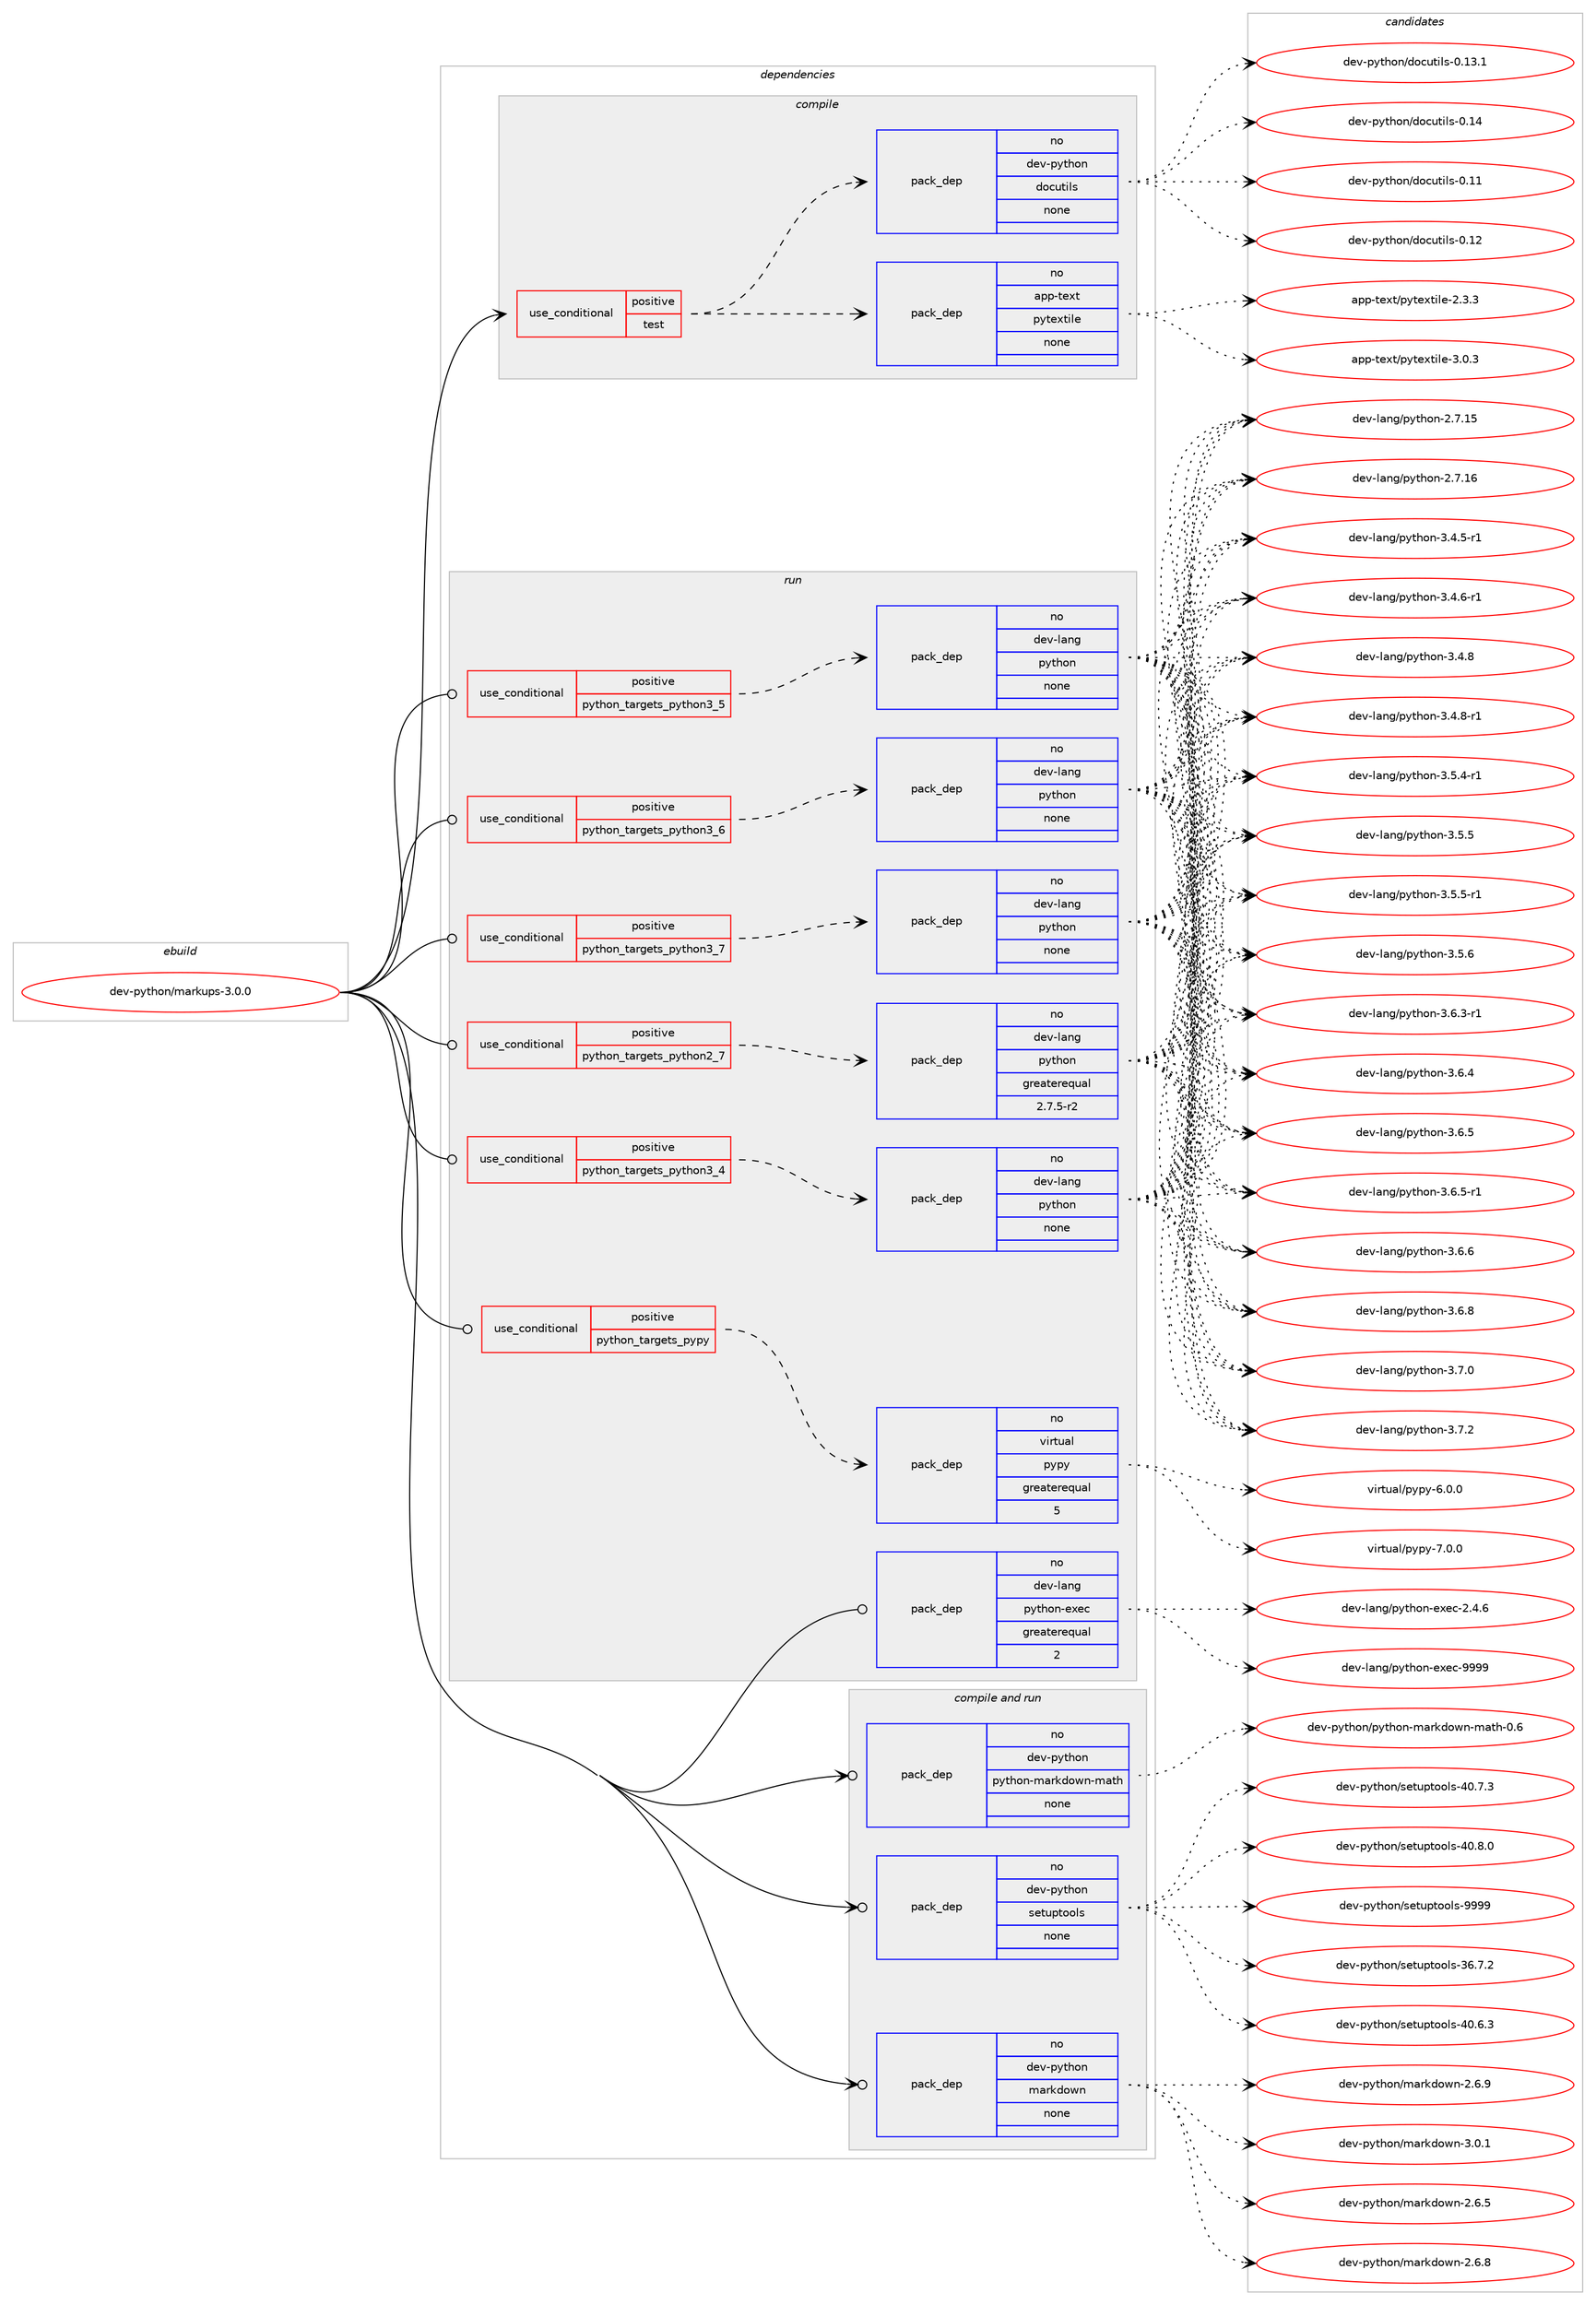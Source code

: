 digraph prolog {

# *************
# Graph options
# *************

newrank=true;
concentrate=true;
compound=true;
graph [rankdir=LR,fontname=Helvetica,fontsize=10,ranksep=1.5];#, ranksep=2.5, nodesep=0.2];
edge  [arrowhead=vee];
node  [fontname=Helvetica,fontsize=10];

# **********
# The ebuild
# **********

subgraph cluster_leftcol {
color=gray;
rank=same;
label=<<i>ebuild</i>>;
id [label="dev-python/markups-3.0.0", color=red, width=4, href="../dev-python/markups-3.0.0.svg"];
}

# ****************
# The dependencies
# ****************

subgraph cluster_midcol {
color=gray;
label=<<i>dependencies</i>>;
subgraph cluster_compile {
fillcolor="#eeeeee";
style=filled;
label=<<i>compile</i>>;
subgraph cond377277 {
dependency1418224 [label=<<TABLE BORDER="0" CELLBORDER="1" CELLSPACING="0" CELLPADDING="4"><TR><TD ROWSPAN="3" CELLPADDING="10">use_conditional</TD></TR><TR><TD>positive</TD></TR><TR><TD>test</TD></TR></TABLE>>, shape=none, color=red];
subgraph pack1017674 {
dependency1418225 [label=<<TABLE BORDER="0" CELLBORDER="1" CELLSPACING="0" CELLPADDING="4" WIDTH="220"><TR><TD ROWSPAN="6" CELLPADDING="30">pack_dep</TD></TR><TR><TD WIDTH="110">no</TD></TR><TR><TD>app-text</TD></TR><TR><TD>pytextile</TD></TR><TR><TD>none</TD></TR><TR><TD></TD></TR></TABLE>>, shape=none, color=blue];
}
dependency1418224:e -> dependency1418225:w [weight=20,style="dashed",arrowhead="vee"];
subgraph pack1017675 {
dependency1418226 [label=<<TABLE BORDER="0" CELLBORDER="1" CELLSPACING="0" CELLPADDING="4" WIDTH="220"><TR><TD ROWSPAN="6" CELLPADDING="30">pack_dep</TD></TR><TR><TD WIDTH="110">no</TD></TR><TR><TD>dev-python</TD></TR><TR><TD>docutils</TD></TR><TR><TD>none</TD></TR><TR><TD></TD></TR></TABLE>>, shape=none, color=blue];
}
dependency1418224:e -> dependency1418226:w [weight=20,style="dashed",arrowhead="vee"];
}
id:e -> dependency1418224:w [weight=20,style="solid",arrowhead="vee"];
}
subgraph cluster_compileandrun {
fillcolor="#eeeeee";
style=filled;
label=<<i>compile and run</i>>;
subgraph pack1017676 {
dependency1418227 [label=<<TABLE BORDER="0" CELLBORDER="1" CELLSPACING="0" CELLPADDING="4" WIDTH="220"><TR><TD ROWSPAN="6" CELLPADDING="30">pack_dep</TD></TR><TR><TD WIDTH="110">no</TD></TR><TR><TD>dev-python</TD></TR><TR><TD>markdown</TD></TR><TR><TD>none</TD></TR><TR><TD></TD></TR></TABLE>>, shape=none, color=blue];
}
id:e -> dependency1418227:w [weight=20,style="solid",arrowhead="odotvee"];
subgraph pack1017677 {
dependency1418228 [label=<<TABLE BORDER="0" CELLBORDER="1" CELLSPACING="0" CELLPADDING="4" WIDTH="220"><TR><TD ROWSPAN="6" CELLPADDING="30">pack_dep</TD></TR><TR><TD WIDTH="110">no</TD></TR><TR><TD>dev-python</TD></TR><TR><TD>python-markdown-math</TD></TR><TR><TD>none</TD></TR><TR><TD></TD></TR></TABLE>>, shape=none, color=blue];
}
id:e -> dependency1418228:w [weight=20,style="solid",arrowhead="odotvee"];
subgraph pack1017678 {
dependency1418229 [label=<<TABLE BORDER="0" CELLBORDER="1" CELLSPACING="0" CELLPADDING="4" WIDTH="220"><TR><TD ROWSPAN="6" CELLPADDING="30">pack_dep</TD></TR><TR><TD WIDTH="110">no</TD></TR><TR><TD>dev-python</TD></TR><TR><TD>setuptools</TD></TR><TR><TD>none</TD></TR><TR><TD></TD></TR></TABLE>>, shape=none, color=blue];
}
id:e -> dependency1418229:w [weight=20,style="solid",arrowhead="odotvee"];
}
subgraph cluster_run {
fillcolor="#eeeeee";
style=filled;
label=<<i>run</i>>;
subgraph cond377278 {
dependency1418230 [label=<<TABLE BORDER="0" CELLBORDER="1" CELLSPACING="0" CELLPADDING="4"><TR><TD ROWSPAN="3" CELLPADDING="10">use_conditional</TD></TR><TR><TD>positive</TD></TR><TR><TD>python_targets_pypy</TD></TR></TABLE>>, shape=none, color=red];
subgraph pack1017679 {
dependency1418231 [label=<<TABLE BORDER="0" CELLBORDER="1" CELLSPACING="0" CELLPADDING="4" WIDTH="220"><TR><TD ROWSPAN="6" CELLPADDING="30">pack_dep</TD></TR><TR><TD WIDTH="110">no</TD></TR><TR><TD>virtual</TD></TR><TR><TD>pypy</TD></TR><TR><TD>greaterequal</TD></TR><TR><TD>5</TD></TR></TABLE>>, shape=none, color=blue];
}
dependency1418230:e -> dependency1418231:w [weight=20,style="dashed",arrowhead="vee"];
}
id:e -> dependency1418230:w [weight=20,style="solid",arrowhead="odot"];
subgraph cond377279 {
dependency1418232 [label=<<TABLE BORDER="0" CELLBORDER="1" CELLSPACING="0" CELLPADDING="4"><TR><TD ROWSPAN="3" CELLPADDING="10">use_conditional</TD></TR><TR><TD>positive</TD></TR><TR><TD>python_targets_python2_7</TD></TR></TABLE>>, shape=none, color=red];
subgraph pack1017680 {
dependency1418233 [label=<<TABLE BORDER="0" CELLBORDER="1" CELLSPACING="0" CELLPADDING="4" WIDTH="220"><TR><TD ROWSPAN="6" CELLPADDING="30">pack_dep</TD></TR><TR><TD WIDTH="110">no</TD></TR><TR><TD>dev-lang</TD></TR><TR><TD>python</TD></TR><TR><TD>greaterequal</TD></TR><TR><TD>2.7.5-r2</TD></TR></TABLE>>, shape=none, color=blue];
}
dependency1418232:e -> dependency1418233:w [weight=20,style="dashed",arrowhead="vee"];
}
id:e -> dependency1418232:w [weight=20,style="solid",arrowhead="odot"];
subgraph cond377280 {
dependency1418234 [label=<<TABLE BORDER="0" CELLBORDER="1" CELLSPACING="0" CELLPADDING="4"><TR><TD ROWSPAN="3" CELLPADDING="10">use_conditional</TD></TR><TR><TD>positive</TD></TR><TR><TD>python_targets_python3_4</TD></TR></TABLE>>, shape=none, color=red];
subgraph pack1017681 {
dependency1418235 [label=<<TABLE BORDER="0" CELLBORDER="1" CELLSPACING="0" CELLPADDING="4" WIDTH="220"><TR><TD ROWSPAN="6" CELLPADDING="30">pack_dep</TD></TR><TR><TD WIDTH="110">no</TD></TR><TR><TD>dev-lang</TD></TR><TR><TD>python</TD></TR><TR><TD>none</TD></TR><TR><TD></TD></TR></TABLE>>, shape=none, color=blue];
}
dependency1418234:e -> dependency1418235:w [weight=20,style="dashed",arrowhead="vee"];
}
id:e -> dependency1418234:w [weight=20,style="solid",arrowhead="odot"];
subgraph cond377281 {
dependency1418236 [label=<<TABLE BORDER="0" CELLBORDER="1" CELLSPACING="0" CELLPADDING="4"><TR><TD ROWSPAN="3" CELLPADDING="10">use_conditional</TD></TR><TR><TD>positive</TD></TR><TR><TD>python_targets_python3_5</TD></TR></TABLE>>, shape=none, color=red];
subgraph pack1017682 {
dependency1418237 [label=<<TABLE BORDER="0" CELLBORDER="1" CELLSPACING="0" CELLPADDING="4" WIDTH="220"><TR><TD ROWSPAN="6" CELLPADDING="30">pack_dep</TD></TR><TR><TD WIDTH="110">no</TD></TR><TR><TD>dev-lang</TD></TR><TR><TD>python</TD></TR><TR><TD>none</TD></TR><TR><TD></TD></TR></TABLE>>, shape=none, color=blue];
}
dependency1418236:e -> dependency1418237:w [weight=20,style="dashed",arrowhead="vee"];
}
id:e -> dependency1418236:w [weight=20,style="solid",arrowhead="odot"];
subgraph cond377282 {
dependency1418238 [label=<<TABLE BORDER="0" CELLBORDER="1" CELLSPACING="0" CELLPADDING="4"><TR><TD ROWSPAN="3" CELLPADDING="10">use_conditional</TD></TR><TR><TD>positive</TD></TR><TR><TD>python_targets_python3_6</TD></TR></TABLE>>, shape=none, color=red];
subgraph pack1017683 {
dependency1418239 [label=<<TABLE BORDER="0" CELLBORDER="1" CELLSPACING="0" CELLPADDING="4" WIDTH="220"><TR><TD ROWSPAN="6" CELLPADDING="30">pack_dep</TD></TR><TR><TD WIDTH="110">no</TD></TR><TR><TD>dev-lang</TD></TR><TR><TD>python</TD></TR><TR><TD>none</TD></TR><TR><TD></TD></TR></TABLE>>, shape=none, color=blue];
}
dependency1418238:e -> dependency1418239:w [weight=20,style="dashed",arrowhead="vee"];
}
id:e -> dependency1418238:w [weight=20,style="solid",arrowhead="odot"];
subgraph cond377283 {
dependency1418240 [label=<<TABLE BORDER="0" CELLBORDER="1" CELLSPACING="0" CELLPADDING="4"><TR><TD ROWSPAN="3" CELLPADDING="10">use_conditional</TD></TR><TR><TD>positive</TD></TR><TR><TD>python_targets_python3_7</TD></TR></TABLE>>, shape=none, color=red];
subgraph pack1017684 {
dependency1418241 [label=<<TABLE BORDER="0" CELLBORDER="1" CELLSPACING="0" CELLPADDING="4" WIDTH="220"><TR><TD ROWSPAN="6" CELLPADDING="30">pack_dep</TD></TR><TR><TD WIDTH="110">no</TD></TR><TR><TD>dev-lang</TD></TR><TR><TD>python</TD></TR><TR><TD>none</TD></TR><TR><TD></TD></TR></TABLE>>, shape=none, color=blue];
}
dependency1418240:e -> dependency1418241:w [weight=20,style="dashed",arrowhead="vee"];
}
id:e -> dependency1418240:w [weight=20,style="solid",arrowhead="odot"];
subgraph pack1017685 {
dependency1418242 [label=<<TABLE BORDER="0" CELLBORDER="1" CELLSPACING="0" CELLPADDING="4" WIDTH="220"><TR><TD ROWSPAN="6" CELLPADDING="30">pack_dep</TD></TR><TR><TD WIDTH="110">no</TD></TR><TR><TD>dev-lang</TD></TR><TR><TD>python-exec</TD></TR><TR><TD>greaterequal</TD></TR><TR><TD>2</TD></TR></TABLE>>, shape=none, color=blue];
}
id:e -> dependency1418242:w [weight=20,style="solid",arrowhead="odot"];
}
}

# **************
# The candidates
# **************

subgraph cluster_choices {
rank=same;
color=gray;
label=<<i>candidates</i>>;

subgraph choice1017674 {
color=black;
nodesep=1;
choice971121124511610112011647112121116101120116105108101455046514651 [label="app-text/pytextile-2.3.3", color=red, width=4,href="../app-text/pytextile-2.3.3.svg"];
choice971121124511610112011647112121116101120116105108101455146484651 [label="app-text/pytextile-3.0.3", color=red, width=4,href="../app-text/pytextile-3.0.3.svg"];
dependency1418225:e -> choice971121124511610112011647112121116101120116105108101455046514651:w [style=dotted,weight="100"];
dependency1418225:e -> choice971121124511610112011647112121116101120116105108101455146484651:w [style=dotted,weight="100"];
}
subgraph choice1017675 {
color=black;
nodesep=1;
choice1001011184511212111610411111047100111991171161051081154548464949 [label="dev-python/docutils-0.11", color=red, width=4,href="../dev-python/docutils-0.11.svg"];
choice1001011184511212111610411111047100111991171161051081154548464950 [label="dev-python/docutils-0.12", color=red, width=4,href="../dev-python/docutils-0.12.svg"];
choice10010111845112121116104111110471001119911711610510811545484649514649 [label="dev-python/docutils-0.13.1", color=red, width=4,href="../dev-python/docutils-0.13.1.svg"];
choice1001011184511212111610411111047100111991171161051081154548464952 [label="dev-python/docutils-0.14", color=red, width=4,href="../dev-python/docutils-0.14.svg"];
dependency1418226:e -> choice1001011184511212111610411111047100111991171161051081154548464949:w [style=dotted,weight="100"];
dependency1418226:e -> choice1001011184511212111610411111047100111991171161051081154548464950:w [style=dotted,weight="100"];
dependency1418226:e -> choice10010111845112121116104111110471001119911711610510811545484649514649:w [style=dotted,weight="100"];
dependency1418226:e -> choice1001011184511212111610411111047100111991171161051081154548464952:w [style=dotted,weight="100"];
}
subgraph choice1017676 {
color=black;
nodesep=1;
choice100101118451121211161041111104710997114107100111119110455046544653 [label="dev-python/markdown-2.6.5", color=red, width=4,href="../dev-python/markdown-2.6.5.svg"];
choice100101118451121211161041111104710997114107100111119110455046544656 [label="dev-python/markdown-2.6.8", color=red, width=4,href="../dev-python/markdown-2.6.8.svg"];
choice100101118451121211161041111104710997114107100111119110455046544657 [label="dev-python/markdown-2.6.9", color=red, width=4,href="../dev-python/markdown-2.6.9.svg"];
choice100101118451121211161041111104710997114107100111119110455146484649 [label="dev-python/markdown-3.0.1", color=red, width=4,href="../dev-python/markdown-3.0.1.svg"];
dependency1418227:e -> choice100101118451121211161041111104710997114107100111119110455046544653:w [style=dotted,weight="100"];
dependency1418227:e -> choice100101118451121211161041111104710997114107100111119110455046544656:w [style=dotted,weight="100"];
dependency1418227:e -> choice100101118451121211161041111104710997114107100111119110455046544657:w [style=dotted,weight="100"];
dependency1418227:e -> choice100101118451121211161041111104710997114107100111119110455146484649:w [style=dotted,weight="100"];
}
subgraph choice1017677 {
color=black;
nodesep=1;
choice10010111845112121116104111110471121211161041111104510997114107100111119110451099711610445484654 [label="dev-python/python-markdown-math-0.6", color=red, width=4,href="../dev-python/python-markdown-math-0.6.svg"];
dependency1418228:e -> choice10010111845112121116104111110471121211161041111104510997114107100111119110451099711610445484654:w [style=dotted,weight="100"];
}
subgraph choice1017678 {
color=black;
nodesep=1;
choice100101118451121211161041111104711510111611711211611111110811545515446554650 [label="dev-python/setuptools-36.7.2", color=red, width=4,href="../dev-python/setuptools-36.7.2.svg"];
choice100101118451121211161041111104711510111611711211611111110811545524846544651 [label="dev-python/setuptools-40.6.3", color=red, width=4,href="../dev-python/setuptools-40.6.3.svg"];
choice100101118451121211161041111104711510111611711211611111110811545524846554651 [label="dev-python/setuptools-40.7.3", color=red, width=4,href="../dev-python/setuptools-40.7.3.svg"];
choice100101118451121211161041111104711510111611711211611111110811545524846564648 [label="dev-python/setuptools-40.8.0", color=red, width=4,href="../dev-python/setuptools-40.8.0.svg"];
choice10010111845112121116104111110471151011161171121161111111081154557575757 [label="dev-python/setuptools-9999", color=red, width=4,href="../dev-python/setuptools-9999.svg"];
dependency1418229:e -> choice100101118451121211161041111104711510111611711211611111110811545515446554650:w [style=dotted,weight="100"];
dependency1418229:e -> choice100101118451121211161041111104711510111611711211611111110811545524846544651:w [style=dotted,weight="100"];
dependency1418229:e -> choice100101118451121211161041111104711510111611711211611111110811545524846554651:w [style=dotted,weight="100"];
dependency1418229:e -> choice100101118451121211161041111104711510111611711211611111110811545524846564648:w [style=dotted,weight="100"];
dependency1418229:e -> choice10010111845112121116104111110471151011161171121161111111081154557575757:w [style=dotted,weight="100"];
}
subgraph choice1017679 {
color=black;
nodesep=1;
choice1181051141161179710847112121112121455446484648 [label="virtual/pypy-6.0.0", color=red, width=4,href="../virtual/pypy-6.0.0.svg"];
choice1181051141161179710847112121112121455546484648 [label="virtual/pypy-7.0.0", color=red, width=4,href="../virtual/pypy-7.0.0.svg"];
dependency1418231:e -> choice1181051141161179710847112121112121455446484648:w [style=dotted,weight="100"];
dependency1418231:e -> choice1181051141161179710847112121112121455546484648:w [style=dotted,weight="100"];
}
subgraph choice1017680 {
color=black;
nodesep=1;
choice10010111845108971101034711212111610411111045504655464953 [label="dev-lang/python-2.7.15", color=red, width=4,href="../dev-lang/python-2.7.15.svg"];
choice10010111845108971101034711212111610411111045504655464954 [label="dev-lang/python-2.7.16", color=red, width=4,href="../dev-lang/python-2.7.16.svg"];
choice1001011184510897110103471121211161041111104551465246534511449 [label="dev-lang/python-3.4.5-r1", color=red, width=4,href="../dev-lang/python-3.4.5-r1.svg"];
choice1001011184510897110103471121211161041111104551465246544511449 [label="dev-lang/python-3.4.6-r1", color=red, width=4,href="../dev-lang/python-3.4.6-r1.svg"];
choice100101118451089711010347112121116104111110455146524656 [label="dev-lang/python-3.4.8", color=red, width=4,href="../dev-lang/python-3.4.8.svg"];
choice1001011184510897110103471121211161041111104551465246564511449 [label="dev-lang/python-3.4.8-r1", color=red, width=4,href="../dev-lang/python-3.4.8-r1.svg"];
choice1001011184510897110103471121211161041111104551465346524511449 [label="dev-lang/python-3.5.4-r1", color=red, width=4,href="../dev-lang/python-3.5.4-r1.svg"];
choice100101118451089711010347112121116104111110455146534653 [label="dev-lang/python-3.5.5", color=red, width=4,href="../dev-lang/python-3.5.5.svg"];
choice1001011184510897110103471121211161041111104551465346534511449 [label="dev-lang/python-3.5.5-r1", color=red, width=4,href="../dev-lang/python-3.5.5-r1.svg"];
choice100101118451089711010347112121116104111110455146534654 [label="dev-lang/python-3.5.6", color=red, width=4,href="../dev-lang/python-3.5.6.svg"];
choice1001011184510897110103471121211161041111104551465446514511449 [label="dev-lang/python-3.6.3-r1", color=red, width=4,href="../dev-lang/python-3.6.3-r1.svg"];
choice100101118451089711010347112121116104111110455146544652 [label="dev-lang/python-3.6.4", color=red, width=4,href="../dev-lang/python-3.6.4.svg"];
choice100101118451089711010347112121116104111110455146544653 [label="dev-lang/python-3.6.5", color=red, width=4,href="../dev-lang/python-3.6.5.svg"];
choice1001011184510897110103471121211161041111104551465446534511449 [label="dev-lang/python-3.6.5-r1", color=red, width=4,href="../dev-lang/python-3.6.5-r1.svg"];
choice100101118451089711010347112121116104111110455146544654 [label="dev-lang/python-3.6.6", color=red, width=4,href="../dev-lang/python-3.6.6.svg"];
choice100101118451089711010347112121116104111110455146544656 [label="dev-lang/python-3.6.8", color=red, width=4,href="../dev-lang/python-3.6.8.svg"];
choice100101118451089711010347112121116104111110455146554648 [label="dev-lang/python-3.7.0", color=red, width=4,href="../dev-lang/python-3.7.0.svg"];
choice100101118451089711010347112121116104111110455146554650 [label="dev-lang/python-3.7.2", color=red, width=4,href="../dev-lang/python-3.7.2.svg"];
dependency1418233:e -> choice10010111845108971101034711212111610411111045504655464953:w [style=dotted,weight="100"];
dependency1418233:e -> choice10010111845108971101034711212111610411111045504655464954:w [style=dotted,weight="100"];
dependency1418233:e -> choice1001011184510897110103471121211161041111104551465246534511449:w [style=dotted,weight="100"];
dependency1418233:e -> choice1001011184510897110103471121211161041111104551465246544511449:w [style=dotted,weight="100"];
dependency1418233:e -> choice100101118451089711010347112121116104111110455146524656:w [style=dotted,weight="100"];
dependency1418233:e -> choice1001011184510897110103471121211161041111104551465246564511449:w [style=dotted,weight="100"];
dependency1418233:e -> choice1001011184510897110103471121211161041111104551465346524511449:w [style=dotted,weight="100"];
dependency1418233:e -> choice100101118451089711010347112121116104111110455146534653:w [style=dotted,weight="100"];
dependency1418233:e -> choice1001011184510897110103471121211161041111104551465346534511449:w [style=dotted,weight="100"];
dependency1418233:e -> choice100101118451089711010347112121116104111110455146534654:w [style=dotted,weight="100"];
dependency1418233:e -> choice1001011184510897110103471121211161041111104551465446514511449:w [style=dotted,weight="100"];
dependency1418233:e -> choice100101118451089711010347112121116104111110455146544652:w [style=dotted,weight="100"];
dependency1418233:e -> choice100101118451089711010347112121116104111110455146544653:w [style=dotted,weight="100"];
dependency1418233:e -> choice1001011184510897110103471121211161041111104551465446534511449:w [style=dotted,weight="100"];
dependency1418233:e -> choice100101118451089711010347112121116104111110455146544654:w [style=dotted,weight="100"];
dependency1418233:e -> choice100101118451089711010347112121116104111110455146544656:w [style=dotted,weight="100"];
dependency1418233:e -> choice100101118451089711010347112121116104111110455146554648:w [style=dotted,weight="100"];
dependency1418233:e -> choice100101118451089711010347112121116104111110455146554650:w [style=dotted,weight="100"];
}
subgraph choice1017681 {
color=black;
nodesep=1;
choice10010111845108971101034711212111610411111045504655464953 [label="dev-lang/python-2.7.15", color=red, width=4,href="../dev-lang/python-2.7.15.svg"];
choice10010111845108971101034711212111610411111045504655464954 [label="dev-lang/python-2.7.16", color=red, width=4,href="../dev-lang/python-2.7.16.svg"];
choice1001011184510897110103471121211161041111104551465246534511449 [label="dev-lang/python-3.4.5-r1", color=red, width=4,href="../dev-lang/python-3.4.5-r1.svg"];
choice1001011184510897110103471121211161041111104551465246544511449 [label="dev-lang/python-3.4.6-r1", color=red, width=4,href="../dev-lang/python-3.4.6-r1.svg"];
choice100101118451089711010347112121116104111110455146524656 [label="dev-lang/python-3.4.8", color=red, width=4,href="../dev-lang/python-3.4.8.svg"];
choice1001011184510897110103471121211161041111104551465246564511449 [label="dev-lang/python-3.4.8-r1", color=red, width=4,href="../dev-lang/python-3.4.8-r1.svg"];
choice1001011184510897110103471121211161041111104551465346524511449 [label="dev-lang/python-3.5.4-r1", color=red, width=4,href="../dev-lang/python-3.5.4-r1.svg"];
choice100101118451089711010347112121116104111110455146534653 [label="dev-lang/python-3.5.5", color=red, width=4,href="../dev-lang/python-3.5.5.svg"];
choice1001011184510897110103471121211161041111104551465346534511449 [label="dev-lang/python-3.5.5-r1", color=red, width=4,href="../dev-lang/python-3.5.5-r1.svg"];
choice100101118451089711010347112121116104111110455146534654 [label="dev-lang/python-3.5.6", color=red, width=4,href="../dev-lang/python-3.5.6.svg"];
choice1001011184510897110103471121211161041111104551465446514511449 [label="dev-lang/python-3.6.3-r1", color=red, width=4,href="../dev-lang/python-3.6.3-r1.svg"];
choice100101118451089711010347112121116104111110455146544652 [label="dev-lang/python-3.6.4", color=red, width=4,href="../dev-lang/python-3.6.4.svg"];
choice100101118451089711010347112121116104111110455146544653 [label="dev-lang/python-3.6.5", color=red, width=4,href="../dev-lang/python-3.6.5.svg"];
choice1001011184510897110103471121211161041111104551465446534511449 [label="dev-lang/python-3.6.5-r1", color=red, width=4,href="../dev-lang/python-3.6.5-r1.svg"];
choice100101118451089711010347112121116104111110455146544654 [label="dev-lang/python-3.6.6", color=red, width=4,href="../dev-lang/python-3.6.6.svg"];
choice100101118451089711010347112121116104111110455146544656 [label="dev-lang/python-3.6.8", color=red, width=4,href="../dev-lang/python-3.6.8.svg"];
choice100101118451089711010347112121116104111110455146554648 [label="dev-lang/python-3.7.0", color=red, width=4,href="../dev-lang/python-3.7.0.svg"];
choice100101118451089711010347112121116104111110455146554650 [label="dev-lang/python-3.7.2", color=red, width=4,href="../dev-lang/python-3.7.2.svg"];
dependency1418235:e -> choice10010111845108971101034711212111610411111045504655464953:w [style=dotted,weight="100"];
dependency1418235:e -> choice10010111845108971101034711212111610411111045504655464954:w [style=dotted,weight="100"];
dependency1418235:e -> choice1001011184510897110103471121211161041111104551465246534511449:w [style=dotted,weight="100"];
dependency1418235:e -> choice1001011184510897110103471121211161041111104551465246544511449:w [style=dotted,weight="100"];
dependency1418235:e -> choice100101118451089711010347112121116104111110455146524656:w [style=dotted,weight="100"];
dependency1418235:e -> choice1001011184510897110103471121211161041111104551465246564511449:w [style=dotted,weight="100"];
dependency1418235:e -> choice1001011184510897110103471121211161041111104551465346524511449:w [style=dotted,weight="100"];
dependency1418235:e -> choice100101118451089711010347112121116104111110455146534653:w [style=dotted,weight="100"];
dependency1418235:e -> choice1001011184510897110103471121211161041111104551465346534511449:w [style=dotted,weight="100"];
dependency1418235:e -> choice100101118451089711010347112121116104111110455146534654:w [style=dotted,weight="100"];
dependency1418235:e -> choice1001011184510897110103471121211161041111104551465446514511449:w [style=dotted,weight="100"];
dependency1418235:e -> choice100101118451089711010347112121116104111110455146544652:w [style=dotted,weight="100"];
dependency1418235:e -> choice100101118451089711010347112121116104111110455146544653:w [style=dotted,weight="100"];
dependency1418235:e -> choice1001011184510897110103471121211161041111104551465446534511449:w [style=dotted,weight="100"];
dependency1418235:e -> choice100101118451089711010347112121116104111110455146544654:w [style=dotted,weight="100"];
dependency1418235:e -> choice100101118451089711010347112121116104111110455146544656:w [style=dotted,weight="100"];
dependency1418235:e -> choice100101118451089711010347112121116104111110455146554648:w [style=dotted,weight="100"];
dependency1418235:e -> choice100101118451089711010347112121116104111110455146554650:w [style=dotted,weight="100"];
}
subgraph choice1017682 {
color=black;
nodesep=1;
choice10010111845108971101034711212111610411111045504655464953 [label="dev-lang/python-2.7.15", color=red, width=4,href="../dev-lang/python-2.7.15.svg"];
choice10010111845108971101034711212111610411111045504655464954 [label="dev-lang/python-2.7.16", color=red, width=4,href="../dev-lang/python-2.7.16.svg"];
choice1001011184510897110103471121211161041111104551465246534511449 [label="dev-lang/python-3.4.5-r1", color=red, width=4,href="../dev-lang/python-3.4.5-r1.svg"];
choice1001011184510897110103471121211161041111104551465246544511449 [label="dev-lang/python-3.4.6-r1", color=red, width=4,href="../dev-lang/python-3.4.6-r1.svg"];
choice100101118451089711010347112121116104111110455146524656 [label="dev-lang/python-3.4.8", color=red, width=4,href="../dev-lang/python-3.4.8.svg"];
choice1001011184510897110103471121211161041111104551465246564511449 [label="dev-lang/python-3.4.8-r1", color=red, width=4,href="../dev-lang/python-3.4.8-r1.svg"];
choice1001011184510897110103471121211161041111104551465346524511449 [label="dev-lang/python-3.5.4-r1", color=red, width=4,href="../dev-lang/python-3.5.4-r1.svg"];
choice100101118451089711010347112121116104111110455146534653 [label="dev-lang/python-3.5.5", color=red, width=4,href="../dev-lang/python-3.5.5.svg"];
choice1001011184510897110103471121211161041111104551465346534511449 [label="dev-lang/python-3.5.5-r1", color=red, width=4,href="../dev-lang/python-3.5.5-r1.svg"];
choice100101118451089711010347112121116104111110455146534654 [label="dev-lang/python-3.5.6", color=red, width=4,href="../dev-lang/python-3.5.6.svg"];
choice1001011184510897110103471121211161041111104551465446514511449 [label="dev-lang/python-3.6.3-r1", color=red, width=4,href="../dev-lang/python-3.6.3-r1.svg"];
choice100101118451089711010347112121116104111110455146544652 [label="dev-lang/python-3.6.4", color=red, width=4,href="../dev-lang/python-3.6.4.svg"];
choice100101118451089711010347112121116104111110455146544653 [label="dev-lang/python-3.6.5", color=red, width=4,href="../dev-lang/python-3.6.5.svg"];
choice1001011184510897110103471121211161041111104551465446534511449 [label="dev-lang/python-3.6.5-r1", color=red, width=4,href="../dev-lang/python-3.6.5-r1.svg"];
choice100101118451089711010347112121116104111110455146544654 [label="dev-lang/python-3.6.6", color=red, width=4,href="../dev-lang/python-3.6.6.svg"];
choice100101118451089711010347112121116104111110455146544656 [label="dev-lang/python-3.6.8", color=red, width=4,href="../dev-lang/python-3.6.8.svg"];
choice100101118451089711010347112121116104111110455146554648 [label="dev-lang/python-3.7.0", color=red, width=4,href="../dev-lang/python-3.7.0.svg"];
choice100101118451089711010347112121116104111110455146554650 [label="dev-lang/python-3.7.2", color=red, width=4,href="../dev-lang/python-3.7.2.svg"];
dependency1418237:e -> choice10010111845108971101034711212111610411111045504655464953:w [style=dotted,weight="100"];
dependency1418237:e -> choice10010111845108971101034711212111610411111045504655464954:w [style=dotted,weight="100"];
dependency1418237:e -> choice1001011184510897110103471121211161041111104551465246534511449:w [style=dotted,weight="100"];
dependency1418237:e -> choice1001011184510897110103471121211161041111104551465246544511449:w [style=dotted,weight="100"];
dependency1418237:e -> choice100101118451089711010347112121116104111110455146524656:w [style=dotted,weight="100"];
dependency1418237:e -> choice1001011184510897110103471121211161041111104551465246564511449:w [style=dotted,weight="100"];
dependency1418237:e -> choice1001011184510897110103471121211161041111104551465346524511449:w [style=dotted,weight="100"];
dependency1418237:e -> choice100101118451089711010347112121116104111110455146534653:w [style=dotted,weight="100"];
dependency1418237:e -> choice1001011184510897110103471121211161041111104551465346534511449:w [style=dotted,weight="100"];
dependency1418237:e -> choice100101118451089711010347112121116104111110455146534654:w [style=dotted,weight="100"];
dependency1418237:e -> choice1001011184510897110103471121211161041111104551465446514511449:w [style=dotted,weight="100"];
dependency1418237:e -> choice100101118451089711010347112121116104111110455146544652:w [style=dotted,weight="100"];
dependency1418237:e -> choice100101118451089711010347112121116104111110455146544653:w [style=dotted,weight="100"];
dependency1418237:e -> choice1001011184510897110103471121211161041111104551465446534511449:w [style=dotted,weight="100"];
dependency1418237:e -> choice100101118451089711010347112121116104111110455146544654:w [style=dotted,weight="100"];
dependency1418237:e -> choice100101118451089711010347112121116104111110455146544656:w [style=dotted,weight="100"];
dependency1418237:e -> choice100101118451089711010347112121116104111110455146554648:w [style=dotted,weight="100"];
dependency1418237:e -> choice100101118451089711010347112121116104111110455146554650:w [style=dotted,weight="100"];
}
subgraph choice1017683 {
color=black;
nodesep=1;
choice10010111845108971101034711212111610411111045504655464953 [label="dev-lang/python-2.7.15", color=red, width=4,href="../dev-lang/python-2.7.15.svg"];
choice10010111845108971101034711212111610411111045504655464954 [label="dev-lang/python-2.7.16", color=red, width=4,href="../dev-lang/python-2.7.16.svg"];
choice1001011184510897110103471121211161041111104551465246534511449 [label="dev-lang/python-3.4.5-r1", color=red, width=4,href="../dev-lang/python-3.4.5-r1.svg"];
choice1001011184510897110103471121211161041111104551465246544511449 [label="dev-lang/python-3.4.6-r1", color=red, width=4,href="../dev-lang/python-3.4.6-r1.svg"];
choice100101118451089711010347112121116104111110455146524656 [label="dev-lang/python-3.4.8", color=red, width=4,href="../dev-lang/python-3.4.8.svg"];
choice1001011184510897110103471121211161041111104551465246564511449 [label="dev-lang/python-3.4.8-r1", color=red, width=4,href="../dev-lang/python-3.4.8-r1.svg"];
choice1001011184510897110103471121211161041111104551465346524511449 [label="dev-lang/python-3.5.4-r1", color=red, width=4,href="../dev-lang/python-3.5.4-r1.svg"];
choice100101118451089711010347112121116104111110455146534653 [label="dev-lang/python-3.5.5", color=red, width=4,href="../dev-lang/python-3.5.5.svg"];
choice1001011184510897110103471121211161041111104551465346534511449 [label="dev-lang/python-3.5.5-r1", color=red, width=4,href="../dev-lang/python-3.5.5-r1.svg"];
choice100101118451089711010347112121116104111110455146534654 [label="dev-lang/python-3.5.6", color=red, width=4,href="../dev-lang/python-3.5.6.svg"];
choice1001011184510897110103471121211161041111104551465446514511449 [label="dev-lang/python-3.6.3-r1", color=red, width=4,href="../dev-lang/python-3.6.3-r1.svg"];
choice100101118451089711010347112121116104111110455146544652 [label="dev-lang/python-3.6.4", color=red, width=4,href="../dev-lang/python-3.6.4.svg"];
choice100101118451089711010347112121116104111110455146544653 [label="dev-lang/python-3.6.5", color=red, width=4,href="../dev-lang/python-3.6.5.svg"];
choice1001011184510897110103471121211161041111104551465446534511449 [label="dev-lang/python-3.6.5-r1", color=red, width=4,href="../dev-lang/python-3.6.5-r1.svg"];
choice100101118451089711010347112121116104111110455146544654 [label="dev-lang/python-3.6.6", color=red, width=4,href="../dev-lang/python-3.6.6.svg"];
choice100101118451089711010347112121116104111110455146544656 [label="dev-lang/python-3.6.8", color=red, width=4,href="../dev-lang/python-3.6.8.svg"];
choice100101118451089711010347112121116104111110455146554648 [label="dev-lang/python-3.7.0", color=red, width=4,href="../dev-lang/python-3.7.0.svg"];
choice100101118451089711010347112121116104111110455146554650 [label="dev-lang/python-3.7.2", color=red, width=4,href="../dev-lang/python-3.7.2.svg"];
dependency1418239:e -> choice10010111845108971101034711212111610411111045504655464953:w [style=dotted,weight="100"];
dependency1418239:e -> choice10010111845108971101034711212111610411111045504655464954:w [style=dotted,weight="100"];
dependency1418239:e -> choice1001011184510897110103471121211161041111104551465246534511449:w [style=dotted,weight="100"];
dependency1418239:e -> choice1001011184510897110103471121211161041111104551465246544511449:w [style=dotted,weight="100"];
dependency1418239:e -> choice100101118451089711010347112121116104111110455146524656:w [style=dotted,weight="100"];
dependency1418239:e -> choice1001011184510897110103471121211161041111104551465246564511449:w [style=dotted,weight="100"];
dependency1418239:e -> choice1001011184510897110103471121211161041111104551465346524511449:w [style=dotted,weight="100"];
dependency1418239:e -> choice100101118451089711010347112121116104111110455146534653:w [style=dotted,weight="100"];
dependency1418239:e -> choice1001011184510897110103471121211161041111104551465346534511449:w [style=dotted,weight="100"];
dependency1418239:e -> choice100101118451089711010347112121116104111110455146534654:w [style=dotted,weight="100"];
dependency1418239:e -> choice1001011184510897110103471121211161041111104551465446514511449:w [style=dotted,weight="100"];
dependency1418239:e -> choice100101118451089711010347112121116104111110455146544652:w [style=dotted,weight="100"];
dependency1418239:e -> choice100101118451089711010347112121116104111110455146544653:w [style=dotted,weight="100"];
dependency1418239:e -> choice1001011184510897110103471121211161041111104551465446534511449:w [style=dotted,weight="100"];
dependency1418239:e -> choice100101118451089711010347112121116104111110455146544654:w [style=dotted,weight="100"];
dependency1418239:e -> choice100101118451089711010347112121116104111110455146544656:w [style=dotted,weight="100"];
dependency1418239:e -> choice100101118451089711010347112121116104111110455146554648:w [style=dotted,weight="100"];
dependency1418239:e -> choice100101118451089711010347112121116104111110455146554650:w [style=dotted,weight="100"];
}
subgraph choice1017684 {
color=black;
nodesep=1;
choice10010111845108971101034711212111610411111045504655464953 [label="dev-lang/python-2.7.15", color=red, width=4,href="../dev-lang/python-2.7.15.svg"];
choice10010111845108971101034711212111610411111045504655464954 [label="dev-lang/python-2.7.16", color=red, width=4,href="../dev-lang/python-2.7.16.svg"];
choice1001011184510897110103471121211161041111104551465246534511449 [label="dev-lang/python-3.4.5-r1", color=red, width=4,href="../dev-lang/python-3.4.5-r1.svg"];
choice1001011184510897110103471121211161041111104551465246544511449 [label="dev-lang/python-3.4.6-r1", color=red, width=4,href="../dev-lang/python-3.4.6-r1.svg"];
choice100101118451089711010347112121116104111110455146524656 [label="dev-lang/python-3.4.8", color=red, width=4,href="../dev-lang/python-3.4.8.svg"];
choice1001011184510897110103471121211161041111104551465246564511449 [label="dev-lang/python-3.4.8-r1", color=red, width=4,href="../dev-lang/python-3.4.8-r1.svg"];
choice1001011184510897110103471121211161041111104551465346524511449 [label="dev-lang/python-3.5.4-r1", color=red, width=4,href="../dev-lang/python-3.5.4-r1.svg"];
choice100101118451089711010347112121116104111110455146534653 [label="dev-lang/python-3.5.5", color=red, width=4,href="../dev-lang/python-3.5.5.svg"];
choice1001011184510897110103471121211161041111104551465346534511449 [label="dev-lang/python-3.5.5-r1", color=red, width=4,href="../dev-lang/python-3.5.5-r1.svg"];
choice100101118451089711010347112121116104111110455146534654 [label="dev-lang/python-3.5.6", color=red, width=4,href="../dev-lang/python-3.5.6.svg"];
choice1001011184510897110103471121211161041111104551465446514511449 [label="dev-lang/python-3.6.3-r1", color=red, width=4,href="../dev-lang/python-3.6.3-r1.svg"];
choice100101118451089711010347112121116104111110455146544652 [label="dev-lang/python-3.6.4", color=red, width=4,href="../dev-lang/python-3.6.4.svg"];
choice100101118451089711010347112121116104111110455146544653 [label="dev-lang/python-3.6.5", color=red, width=4,href="../dev-lang/python-3.6.5.svg"];
choice1001011184510897110103471121211161041111104551465446534511449 [label="dev-lang/python-3.6.5-r1", color=red, width=4,href="../dev-lang/python-3.6.5-r1.svg"];
choice100101118451089711010347112121116104111110455146544654 [label="dev-lang/python-3.6.6", color=red, width=4,href="../dev-lang/python-3.6.6.svg"];
choice100101118451089711010347112121116104111110455146544656 [label="dev-lang/python-3.6.8", color=red, width=4,href="../dev-lang/python-3.6.8.svg"];
choice100101118451089711010347112121116104111110455146554648 [label="dev-lang/python-3.7.0", color=red, width=4,href="../dev-lang/python-3.7.0.svg"];
choice100101118451089711010347112121116104111110455146554650 [label="dev-lang/python-3.7.2", color=red, width=4,href="../dev-lang/python-3.7.2.svg"];
dependency1418241:e -> choice10010111845108971101034711212111610411111045504655464953:w [style=dotted,weight="100"];
dependency1418241:e -> choice10010111845108971101034711212111610411111045504655464954:w [style=dotted,weight="100"];
dependency1418241:e -> choice1001011184510897110103471121211161041111104551465246534511449:w [style=dotted,weight="100"];
dependency1418241:e -> choice1001011184510897110103471121211161041111104551465246544511449:w [style=dotted,weight="100"];
dependency1418241:e -> choice100101118451089711010347112121116104111110455146524656:w [style=dotted,weight="100"];
dependency1418241:e -> choice1001011184510897110103471121211161041111104551465246564511449:w [style=dotted,weight="100"];
dependency1418241:e -> choice1001011184510897110103471121211161041111104551465346524511449:w [style=dotted,weight="100"];
dependency1418241:e -> choice100101118451089711010347112121116104111110455146534653:w [style=dotted,weight="100"];
dependency1418241:e -> choice1001011184510897110103471121211161041111104551465346534511449:w [style=dotted,weight="100"];
dependency1418241:e -> choice100101118451089711010347112121116104111110455146534654:w [style=dotted,weight="100"];
dependency1418241:e -> choice1001011184510897110103471121211161041111104551465446514511449:w [style=dotted,weight="100"];
dependency1418241:e -> choice100101118451089711010347112121116104111110455146544652:w [style=dotted,weight="100"];
dependency1418241:e -> choice100101118451089711010347112121116104111110455146544653:w [style=dotted,weight="100"];
dependency1418241:e -> choice1001011184510897110103471121211161041111104551465446534511449:w [style=dotted,weight="100"];
dependency1418241:e -> choice100101118451089711010347112121116104111110455146544654:w [style=dotted,weight="100"];
dependency1418241:e -> choice100101118451089711010347112121116104111110455146544656:w [style=dotted,weight="100"];
dependency1418241:e -> choice100101118451089711010347112121116104111110455146554648:w [style=dotted,weight="100"];
dependency1418241:e -> choice100101118451089711010347112121116104111110455146554650:w [style=dotted,weight="100"];
}
subgraph choice1017685 {
color=black;
nodesep=1;
choice1001011184510897110103471121211161041111104510112010199455046524654 [label="dev-lang/python-exec-2.4.6", color=red, width=4,href="../dev-lang/python-exec-2.4.6.svg"];
choice10010111845108971101034711212111610411111045101120101994557575757 [label="dev-lang/python-exec-9999", color=red, width=4,href="../dev-lang/python-exec-9999.svg"];
dependency1418242:e -> choice1001011184510897110103471121211161041111104510112010199455046524654:w [style=dotted,weight="100"];
dependency1418242:e -> choice10010111845108971101034711212111610411111045101120101994557575757:w [style=dotted,weight="100"];
}
}

}
